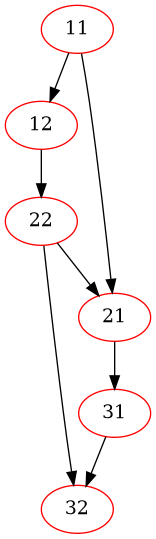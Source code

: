 @startdot
digraph graph01 {
node [color=Red]
11->{12, 21}
12->{22}
21->{31}
22->{21, 32}
31->{32}

}
@enddot
